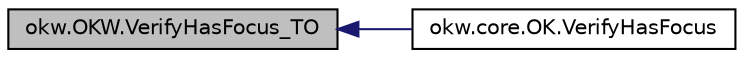 digraph "okw.OKW.VerifyHasFocus_TO"
{
 // INTERACTIVE_SVG=YES
  edge [fontname="Helvetica",fontsize="10",labelfontname="Helvetica",labelfontsize="10"];
  node [fontname="Helvetica",fontsize="10",shape=record];
  rankdir="LR";
  Node25 [label="okw.OKW.VerifyHasFocus_TO",height=0.2,width=0.4,color="black", fillcolor="grey75", style="filled", fontcolor="black"];
  Node25 -> Node26 [dir="back",color="midnightblue",fontsize="10",style="solid",fontname="Helvetica"];
  Node26 [label="okw.core.OK.VerifyHasFocus",height=0.2,width=0.4,color="black", fillcolor="white", style="filled",URL="$classokw_1_1core_1_1_o_k.html#a4950117cbe9cd2b769ae529bbdc1f897",tooltip="Vergleicht den Fokus-Zustand des gegebenen Objekts mit dem erwarteten Wert. "];
}

